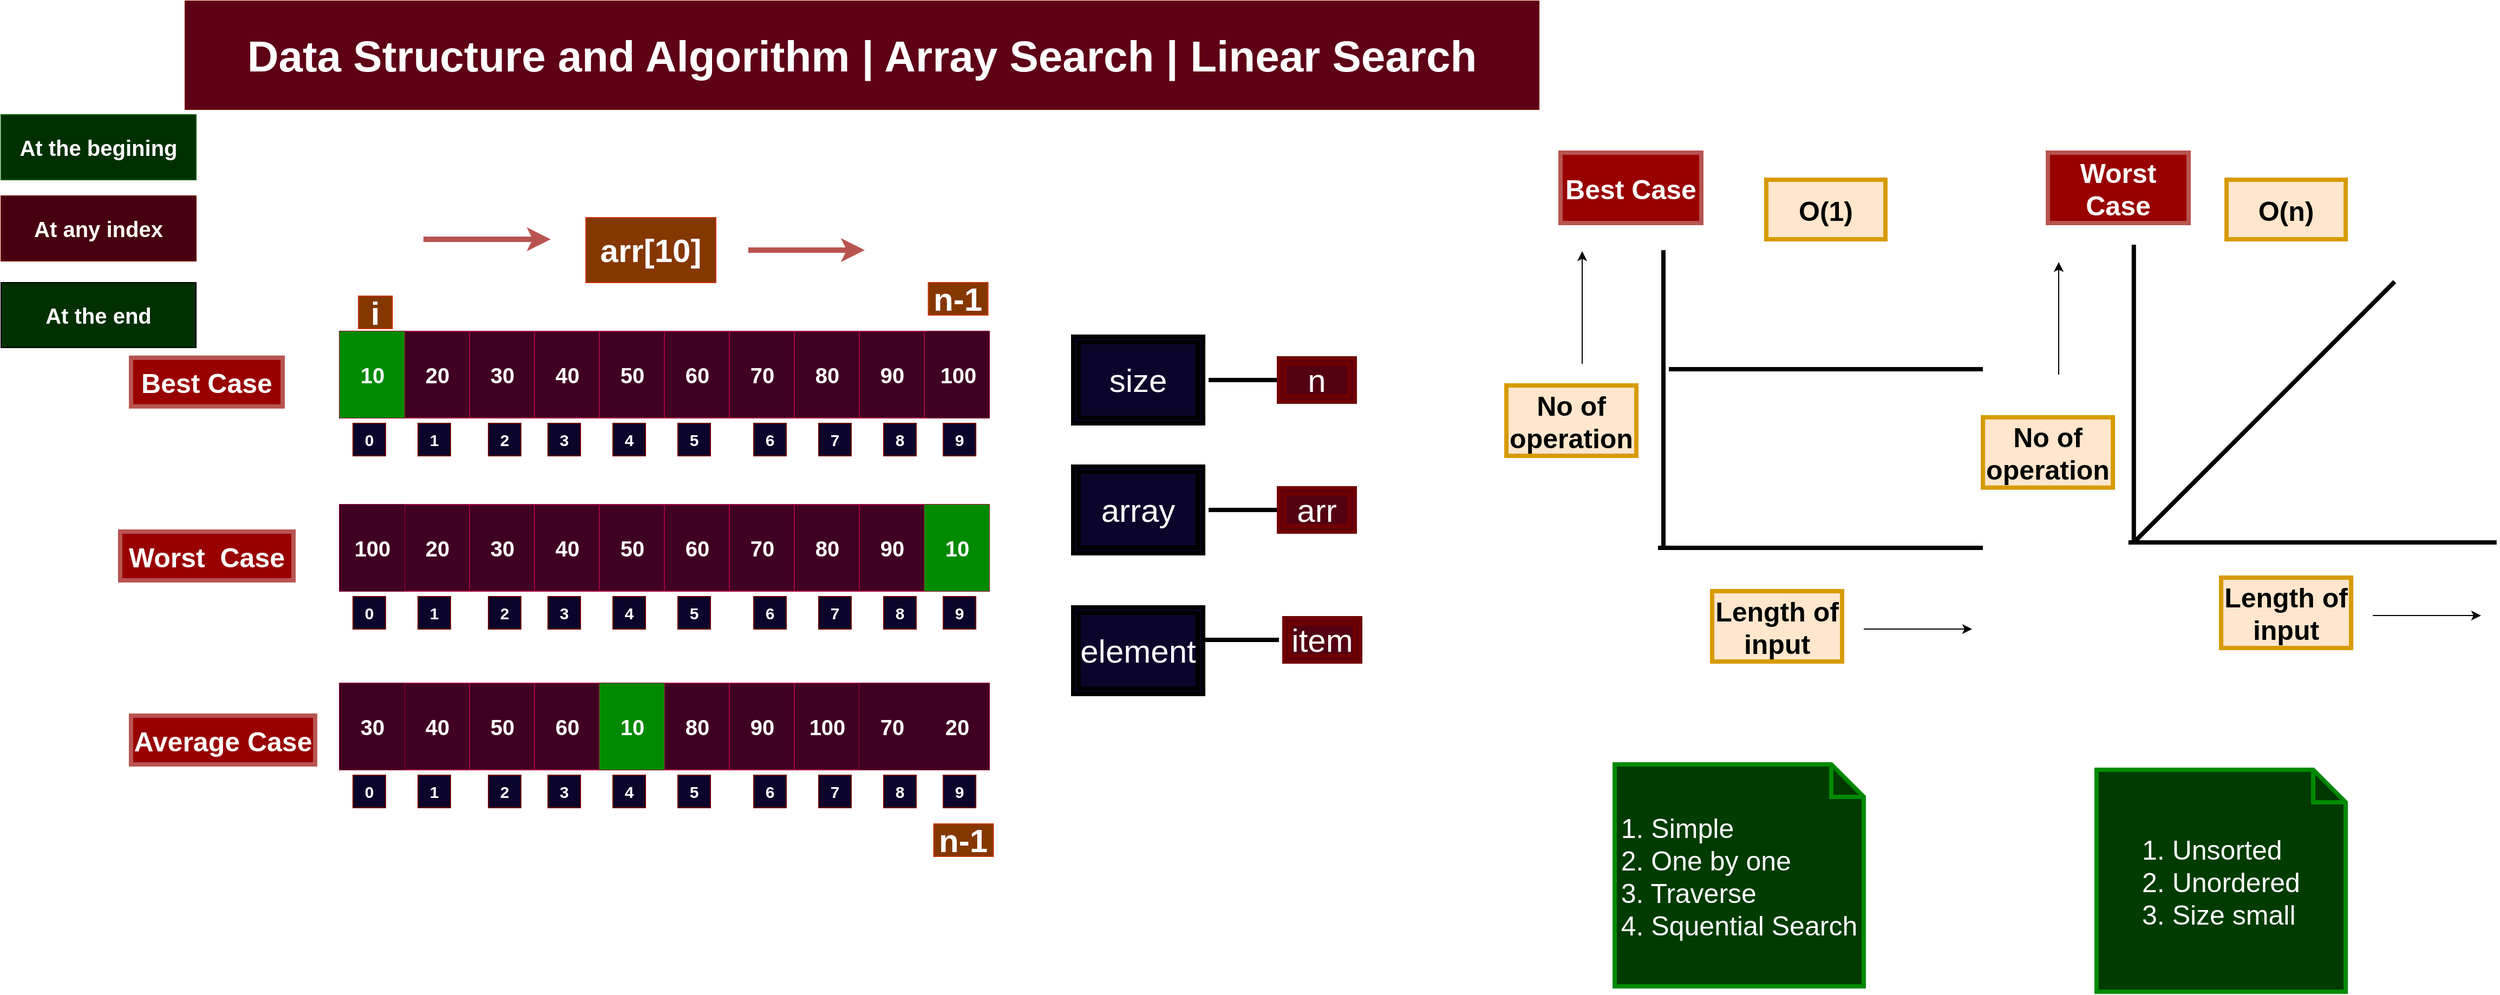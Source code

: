 <mxfile version="15.4.0" type="device"><diagram id="fEW0aYaoogDA2P5EWgq8" name="Page-1"><mxGraphModel dx="1476" dy="1727" grid="1" gridSize="10" guides="1" tooltips="1" connect="1" arrows="1" fold="1" page="1" pageScale="1" pageWidth="850" pageHeight="1100" math="0" shadow="0"><root><mxCell id="0"/><mxCell id="1" parent="0"/><mxCell id="r_oZzRikkNeSPSxR0DLN-1" value="&lt;font style=&quot;font-size: 40px&quot;&gt;Data Structure and Algorithm | Array Search | Linear Search&lt;/font&gt;" style="rounded=0;whiteSpace=wrap;html=1;fillColor=#5E0016;strokeColor=#6F0000;fontColor=#ffffff;fontSize=30;fontStyle=1" parent="1" vertex="1"><mxGeometry x="240" y="-190" width="1250" height="100" as="geometry"/></mxCell><mxCell id="r_oZzRikkNeSPSxR0DLN-3" value="At the begining" style="rounded=0;whiteSpace=wrap;html=1;fontSize=20;fillColor=#003000;fontColor=#ffffff;fontStyle=1;strokeColor=#005700;" parent="1" vertex="1"><mxGeometry x="70" y="-85" width="180" height="60" as="geometry"/></mxCell><mxCell id="r_oZzRikkNeSPSxR0DLN-5" value="At any index" style="rounded=0;whiteSpace=wrap;html=1;fontSize=20;fillColor=#470010;fontColor=#ffffff;fontStyle=1;strokeColor=#6F0000;" parent="1" vertex="1"><mxGeometry x="70" y="-10" width="180" height="60" as="geometry"/></mxCell><mxCell id="r_oZzRikkNeSPSxR0DLN-72" value="&lt;span style=&quot;font-size: 30px&quot;&gt;size&lt;/span&gt;" style="shape=ext;double=1;rounded=0;whiteSpace=wrap;html=1;fontSize=15;fontColor=#FFFFFF;strokeWidth=4;fillColor=#0B052B;" parent="1" vertex="1"><mxGeometry x="1060" y="120" width="120" height="80" as="geometry"/></mxCell><mxCell id="r_oZzRikkNeSPSxR0DLN-73" value="" style="line;strokeWidth=4;html=1;perimeter=backbonePerimeter;points=[];outlineConnect=0;fontSize=15;fontColor=#FFFFFF;fillColor=#0B052B;" parent="1" vertex="1"><mxGeometry x="1185" y="155" width="70" height="10" as="geometry"/></mxCell><mxCell id="r_oZzRikkNeSPSxR0DLN-74" value="&lt;span style=&quot;font-size: 30px&quot;&gt;n&lt;/span&gt;" style="shape=ext;double=1;rounded=0;whiteSpace=wrap;html=1;fontSize=15;fontColor=#ffffff;strokeWidth=4;fillColor=#540013;strokeColor=#6F0000;" parent="1" vertex="1"><mxGeometry x="1250" y="140" width="70" height="40" as="geometry"/></mxCell><mxCell id="r_oZzRikkNeSPSxR0DLN-84" value="&lt;span style=&quot;font-size: 30px&quot;&gt;element&lt;/span&gt;" style="shape=ext;double=1;rounded=0;whiteSpace=wrap;html=1;fontSize=15;fontColor=#FFFFFF;strokeWidth=4;fillColor=#0B052B;" parent="1" vertex="1"><mxGeometry x="1060" y="370" width="120" height="80" as="geometry"/></mxCell><mxCell id="r_oZzRikkNeSPSxR0DLN-85" value="" style="line;strokeWidth=4;html=1;perimeter=backbonePerimeter;points=[];outlineConnect=0;fontSize=15;fontColor=#FFFFFF;fillColor=#0B052B;" parent="1" vertex="1"><mxGeometry x="1180" y="395" width="70" height="10" as="geometry"/></mxCell><mxCell id="r_oZzRikkNeSPSxR0DLN-86" value="&lt;span style=&quot;font-size: 30px&quot;&gt;item&lt;/span&gt;" style="shape=ext;double=1;rounded=0;whiteSpace=wrap;html=1;fontSize=15;fontColor=#ffffff;strokeWidth=4;fillColor=#540013;strokeColor=#6F0000;" parent="1" vertex="1"><mxGeometry x="1255" y="380" width="70" height="40" as="geometry"/></mxCell><mxCell id="cpJzgQ7UA6_Exln5xM9Y-1" value="" style="shape=table;startSize=0;container=1;collapsible=0;childLayout=tableLayout;fontSize=20;fontColor=#ffffff;fillColor=#400022;strokeColor=#A50040;" parent="1" vertex="1"><mxGeometry x="382.5" y="115" width="600" height="80" as="geometry"/></mxCell><mxCell id="cpJzgQ7UA6_Exln5xM9Y-2" value="" style="shape=partialRectangle;collapsible=0;dropTarget=0;pointerEvents=0;fillColor=none;top=0;left=0;bottom=0;right=0;points=[[0,0.5],[1,0.5]];portConstraint=eastwest;fontSize=20;fontColor=#FFFFFF;" parent="cpJzgQ7UA6_Exln5xM9Y-1" vertex="1"><mxGeometry width="600" height="80" as="geometry"/></mxCell><mxCell id="cpJzgQ7UA6_Exln5xM9Y-3" value="10" style="shape=partialRectangle;html=1;whiteSpace=wrap;connectable=0;overflow=hidden;fillColor=#008a00;top=0;left=0;bottom=0;right=0;pointerEvents=1;fontSize=20;fontColor=#ffffff;fontStyle=1;strokeColor=#005700;" parent="cpJzgQ7UA6_Exln5xM9Y-2" vertex="1"><mxGeometry width="60" height="80" as="geometry"><mxRectangle width="60" height="80" as="alternateBounds"/></mxGeometry></mxCell><mxCell id="cpJzgQ7UA6_Exln5xM9Y-4" value="20" style="shape=partialRectangle;html=1;whiteSpace=wrap;connectable=0;overflow=hidden;fillColor=none;top=0;left=0;bottom=0;right=0;pointerEvents=1;fontSize=20;fontColor=#FFFFFF;fontStyle=1" parent="cpJzgQ7UA6_Exln5xM9Y-2" vertex="1"><mxGeometry x="60" width="60" height="80" as="geometry"><mxRectangle width="60" height="80" as="alternateBounds"/></mxGeometry></mxCell><mxCell id="cpJzgQ7UA6_Exln5xM9Y-5" value="30" style="shape=partialRectangle;html=1;whiteSpace=wrap;connectable=0;overflow=hidden;fillColor=none;top=0;left=0;bottom=0;right=0;pointerEvents=1;fontSize=20;fontColor=#FFFFFF;fontStyle=1" parent="cpJzgQ7UA6_Exln5xM9Y-2" vertex="1"><mxGeometry x="120" width="60" height="80" as="geometry"><mxRectangle width="60" height="80" as="alternateBounds"/></mxGeometry></mxCell><mxCell id="cpJzgQ7UA6_Exln5xM9Y-6" value="40" style="shape=partialRectangle;html=1;whiteSpace=wrap;connectable=0;overflow=hidden;fillColor=none;top=0;left=0;bottom=0;right=0;pointerEvents=1;fontSize=20;fontColor=#FFFFFF;fontStyle=1" parent="cpJzgQ7UA6_Exln5xM9Y-2" vertex="1"><mxGeometry x="180" width="60" height="80" as="geometry"><mxRectangle width="60" height="80" as="alternateBounds"/></mxGeometry></mxCell><mxCell id="cpJzgQ7UA6_Exln5xM9Y-7" value="50" style="shape=partialRectangle;html=1;whiteSpace=wrap;connectable=0;overflow=hidden;fillColor=none;top=0;left=0;bottom=0;right=0;pointerEvents=1;fontSize=20;fontColor=#FFFFFF;fontStyle=1" parent="cpJzgQ7UA6_Exln5xM9Y-2" vertex="1"><mxGeometry x="240" width="60" height="80" as="geometry"><mxRectangle width="60" height="80" as="alternateBounds"/></mxGeometry></mxCell><mxCell id="cpJzgQ7UA6_Exln5xM9Y-8" value="60" style="shape=partialRectangle;html=1;whiteSpace=wrap;connectable=0;overflow=hidden;fillColor=none;top=0;left=0;bottom=0;right=0;pointerEvents=1;fontSize=20;fontColor=#FFFFFF;fontStyle=1" parent="cpJzgQ7UA6_Exln5xM9Y-2" vertex="1"><mxGeometry x="300" width="60" height="80" as="geometry"><mxRectangle width="60" height="80" as="alternateBounds"/></mxGeometry></mxCell><mxCell id="cpJzgQ7UA6_Exln5xM9Y-9" value="70" style="shape=partialRectangle;html=1;whiteSpace=wrap;connectable=0;overflow=hidden;fillColor=none;top=0;left=0;bottom=0;right=0;pointerEvents=1;fontSize=20;fontColor=#FFFFFF;fontStyle=1" parent="cpJzgQ7UA6_Exln5xM9Y-2" vertex="1"><mxGeometry x="360" width="60" height="80" as="geometry"><mxRectangle width="60" height="80" as="alternateBounds"/></mxGeometry></mxCell><mxCell id="cpJzgQ7UA6_Exln5xM9Y-10" value="80" style="shape=partialRectangle;html=1;whiteSpace=wrap;connectable=0;overflow=hidden;fillColor=none;top=0;left=0;bottom=0;right=0;pointerEvents=1;fontSize=20;fontColor=#FFFFFF;fontStyle=1" parent="cpJzgQ7UA6_Exln5xM9Y-2" vertex="1"><mxGeometry x="420" width="60" height="80" as="geometry"><mxRectangle width="60" height="80" as="alternateBounds"/></mxGeometry></mxCell><mxCell id="cpJzgQ7UA6_Exln5xM9Y-12" value="90" style="shape=partialRectangle;html=1;whiteSpace=wrap;connectable=0;overflow=hidden;fillColor=none;top=0;left=0;bottom=0;right=0;pointerEvents=1;fontSize=20;fontColor=#FFFFFF;fontStyle=1" parent="cpJzgQ7UA6_Exln5xM9Y-2" vertex="1"><mxGeometry x="480" width="60" height="80" as="geometry"><mxRectangle width="60" height="80" as="alternateBounds"/></mxGeometry></mxCell><mxCell id="cpJzgQ7UA6_Exln5xM9Y-11" value="" style="shape=partialRectangle;html=1;whiteSpace=wrap;connectable=0;overflow=hidden;fillColor=none;top=0;left=0;bottom=0;right=0;pointerEvents=1;fontSize=20;fontColor=#FFFFFF;fontStyle=1" parent="cpJzgQ7UA6_Exln5xM9Y-2" vertex="1"><mxGeometry x="540" width="60" height="80" as="geometry"><mxRectangle width="60" height="80" as="alternateBounds"/></mxGeometry></mxCell><mxCell id="cpJzgQ7UA6_Exln5xM9Y-13" value="0" style="rounded=0;whiteSpace=wrap;html=1;fontSize=15;fontColor=#ffffff;fillColor=#0B052B;strokeColor=#6F0000;fontStyle=1" parent="1" vertex="1"><mxGeometry x="395" y="200" width="30" height="30" as="geometry"/></mxCell><mxCell id="cpJzgQ7UA6_Exln5xM9Y-14" value="1" style="rounded=0;whiteSpace=wrap;html=1;fontSize=15;fontColor=#ffffff;fillColor=#0B052B;strokeColor=#6F0000;fontStyle=1" parent="1" vertex="1"><mxGeometry x="455" y="200" width="30" height="30" as="geometry"/></mxCell><mxCell id="cpJzgQ7UA6_Exln5xM9Y-15" value="2" style="rounded=0;whiteSpace=wrap;html=1;fontSize=15;fontColor=#ffffff;fillColor=#0B052B;strokeColor=#6F0000;fontStyle=1" parent="1" vertex="1"><mxGeometry x="520" y="200" width="30" height="30" as="geometry"/></mxCell><mxCell id="cpJzgQ7UA6_Exln5xM9Y-16" value="3" style="rounded=0;whiteSpace=wrap;html=1;fontSize=15;fontColor=#ffffff;fillColor=#0B052B;strokeColor=#6F0000;fontStyle=1" parent="1" vertex="1"><mxGeometry x="575" y="200" width="30" height="30" as="geometry"/></mxCell><mxCell id="cpJzgQ7UA6_Exln5xM9Y-17" value="4" style="rounded=0;whiteSpace=wrap;html=1;fontSize=15;fontColor=#ffffff;fillColor=#0B052B;strokeColor=#6F0000;fontStyle=1" parent="1" vertex="1"><mxGeometry x="635" y="200" width="30" height="30" as="geometry"/></mxCell><mxCell id="cpJzgQ7UA6_Exln5xM9Y-18" value="5" style="rounded=0;whiteSpace=wrap;html=1;fontSize=15;fontColor=#ffffff;fillColor=#0B052B;strokeColor=#6F0000;fontStyle=1" parent="1" vertex="1"><mxGeometry x="695" y="200" width="30" height="30" as="geometry"/></mxCell><mxCell id="cpJzgQ7UA6_Exln5xM9Y-19" value="6" style="rounded=0;whiteSpace=wrap;html=1;fontSize=15;fontColor=#ffffff;fillColor=#0B052B;strokeColor=#6F0000;fontStyle=1" parent="1" vertex="1"><mxGeometry x="765" y="200" width="30" height="30" as="geometry"/></mxCell><mxCell id="cpJzgQ7UA6_Exln5xM9Y-20" value="7" style="rounded=0;whiteSpace=wrap;html=1;fontSize=15;fontColor=#ffffff;fillColor=#0B052B;strokeColor=#6F0000;fontStyle=1" parent="1" vertex="1"><mxGeometry x="825" y="200" width="30" height="30" as="geometry"/></mxCell><mxCell id="cpJzgQ7UA6_Exln5xM9Y-21" value="8" style="rounded=0;whiteSpace=wrap;html=1;fontSize=15;fontColor=#ffffff;fillColor=#0B052B;strokeColor=#6F0000;fontStyle=1" parent="1" vertex="1"><mxGeometry x="885" y="200" width="30" height="30" as="geometry"/></mxCell><mxCell id="cpJzgQ7UA6_Exln5xM9Y-22" value="9" style="rounded=0;whiteSpace=wrap;html=1;fontSize=15;fontColor=#ffffff;fillColor=#0B052B;strokeColor=#6F0000;fontStyle=1" parent="1" vertex="1"><mxGeometry x="940" y="200" width="30" height="30" as="geometry"/></mxCell><mxCell id="cpJzgQ7UA6_Exln5xM9Y-23" value="arr[10]" style="rounded=0;whiteSpace=wrap;html=1;fontSize=30;fillColor=#853700;fontColor=#FFFFFF;fontStyle=1;strokeColor=#C73500;" parent="1" vertex="1"><mxGeometry x="610" y="10" width="120" height="60" as="geometry"/></mxCell><mxCell id="cpJzgQ7UA6_Exln5xM9Y-24" value="At the end" style="rounded=0;whiteSpace=wrap;html=1;fontSize=20;fillColor=#003000;fontColor=#FFFFFF;fontStyle=1" parent="1" vertex="1"><mxGeometry x="70" y="70" width="180" height="60" as="geometry"/></mxCell><mxCell id="cgmfOOE50MOd8GYZi3If-3" value="100" style="shape=partialRectangle;html=1;whiteSpace=wrap;connectable=0;overflow=hidden;fillColor=#400022;top=0;left=0;bottom=0;right=0;pointerEvents=1;fontSize=20;fontColor=#ffffff;fontStyle=1;strokeColor=#005700;" parent="1" vertex="1"><mxGeometry x="925" y="115" width="57.5" height="80" as="geometry"><mxRectangle width="60" height="80" as="alternateBounds"/></mxGeometry></mxCell><mxCell id="cgmfOOE50MOd8GYZi3If-4" value="" style="shape=table;startSize=0;container=1;collapsible=0;childLayout=tableLayout;fontSize=20;fontColor=#ffffff;fillColor=#400022;strokeColor=#A50040;" parent="1" vertex="1"><mxGeometry x="382.5" y="440" width="600" height="80" as="geometry"/></mxCell><mxCell id="cgmfOOE50MOd8GYZi3If-5" value="" style="shape=partialRectangle;collapsible=0;dropTarget=0;pointerEvents=0;fillColor=none;top=0;left=0;bottom=0;right=0;points=[[0,0.5],[1,0.5]];portConstraint=eastwest;fontSize=20;fontColor=#FFFFFF;" parent="cgmfOOE50MOd8GYZi3If-4" vertex="1"><mxGeometry width="600" height="80" as="geometry"/></mxCell><mxCell id="cgmfOOE50MOd8GYZi3If-6" value="30" style="shape=partialRectangle;html=1;whiteSpace=wrap;connectable=0;overflow=hidden;fillColor=#400022;top=0;left=0;bottom=0;right=0;pointerEvents=1;fontSize=20;fontStyle=1;strokeColor=#005700;fontColor=#ffffff;" parent="cgmfOOE50MOd8GYZi3If-5" vertex="1"><mxGeometry width="60" height="80" as="geometry"><mxRectangle width="60" height="80" as="alternateBounds"/></mxGeometry></mxCell><mxCell id="cgmfOOE50MOd8GYZi3If-7" value="40" style="shape=partialRectangle;html=1;whiteSpace=wrap;connectable=0;overflow=hidden;fillColor=none;top=0;left=0;bottom=0;right=0;pointerEvents=1;fontSize=20;fontColor=#FFFFFF;fontStyle=1" parent="cgmfOOE50MOd8GYZi3If-5" vertex="1"><mxGeometry x="60" width="60" height="80" as="geometry"><mxRectangle width="60" height="80" as="alternateBounds"/></mxGeometry></mxCell><mxCell id="cgmfOOE50MOd8GYZi3If-8" value="50" style="shape=partialRectangle;html=1;whiteSpace=wrap;connectable=0;overflow=hidden;fillColor=none;top=0;left=0;bottom=0;right=0;pointerEvents=1;fontSize=20;fontColor=#FFFFFF;fontStyle=1" parent="cgmfOOE50MOd8GYZi3If-5" vertex="1"><mxGeometry x="120" width="60" height="80" as="geometry"><mxRectangle width="60" height="80" as="alternateBounds"/></mxGeometry></mxCell><mxCell id="cgmfOOE50MOd8GYZi3If-9" value="60" style="shape=partialRectangle;html=1;whiteSpace=wrap;connectable=0;overflow=hidden;fillColor=none;top=0;left=0;bottom=0;right=0;pointerEvents=1;fontSize=20;fontColor=#FFFFFF;fontStyle=1" parent="cgmfOOE50MOd8GYZi3If-5" vertex="1"><mxGeometry x="180" width="60" height="80" as="geometry"><mxRectangle width="60" height="80" as="alternateBounds"/></mxGeometry></mxCell><mxCell id="cgmfOOE50MOd8GYZi3If-10" value="10" style="shape=partialRectangle;html=1;whiteSpace=wrap;connectable=0;overflow=hidden;fillColor=#008A00;top=0;left=0;bottom=0;right=0;pointerEvents=1;fontSize=20;fontColor=#FFFFFF;fontStyle=1;strokeColor=#008A00;" parent="cgmfOOE50MOd8GYZi3If-5" vertex="1"><mxGeometry x="240" width="60" height="80" as="geometry"><mxRectangle width="60" height="80" as="alternateBounds"/></mxGeometry></mxCell><mxCell id="cgmfOOE50MOd8GYZi3If-11" value="80" style="shape=partialRectangle;html=1;whiteSpace=wrap;connectable=0;overflow=hidden;fillColor=none;top=0;left=0;bottom=0;right=0;pointerEvents=1;fontSize=20;fontColor=#FFFFFF;fontStyle=1" parent="cgmfOOE50MOd8GYZi3If-5" vertex="1"><mxGeometry x="300" width="60" height="80" as="geometry"><mxRectangle width="60" height="80" as="alternateBounds"/></mxGeometry></mxCell><mxCell id="cgmfOOE50MOd8GYZi3If-12" value="90" style="shape=partialRectangle;html=1;whiteSpace=wrap;connectable=0;overflow=hidden;fillColor=none;top=0;left=0;bottom=0;right=0;pointerEvents=1;fontSize=20;fontColor=#FFFFFF;fontStyle=1" parent="cgmfOOE50MOd8GYZi3If-5" vertex="1"><mxGeometry x="360" width="60" height="80" as="geometry"><mxRectangle width="60" height="80" as="alternateBounds"/></mxGeometry></mxCell><mxCell id="cgmfOOE50MOd8GYZi3If-13" value="100" style="shape=partialRectangle;html=1;whiteSpace=wrap;connectable=0;overflow=hidden;fillColor=none;top=0;left=0;bottom=0;right=0;pointerEvents=1;fontSize=20;fontColor=#FFFFFF;fontStyle=1" parent="cgmfOOE50MOd8GYZi3If-5" vertex="1"><mxGeometry x="420" width="60" height="80" as="geometry"><mxRectangle width="60" height="80" as="alternateBounds"/></mxGeometry></mxCell><mxCell id="cgmfOOE50MOd8GYZi3If-14" value="70" style="shape=partialRectangle;html=1;whiteSpace=wrap;connectable=0;overflow=hidden;fillColor=#400022;top=0;left=0;bottom=0;right=0;pointerEvents=1;fontSize=20;fontColor=#ffffff;fontStyle=1;strokeColor=#005700;" parent="cgmfOOE50MOd8GYZi3If-5" vertex="1"><mxGeometry x="480" width="60" height="80" as="geometry"><mxRectangle width="60" height="80" as="alternateBounds"/></mxGeometry></mxCell><mxCell id="cgmfOOE50MOd8GYZi3If-15" value="20" style="shape=partialRectangle;html=1;whiteSpace=wrap;connectable=0;overflow=hidden;fillColor=#400022;top=0;left=0;bottom=0;right=0;pointerEvents=1;fontSize=20;fontStyle=1;strokeColor=#005700;fontColor=#ffffff;" parent="cgmfOOE50MOd8GYZi3If-5" vertex="1"><mxGeometry x="540" width="60" height="80" as="geometry"><mxRectangle width="60" height="80" as="alternateBounds"/></mxGeometry></mxCell><mxCell id="cgmfOOE50MOd8GYZi3If-16" value="0" style="rounded=0;whiteSpace=wrap;html=1;fontSize=15;fontColor=#ffffff;fillColor=#0B052B;strokeColor=#6F0000;fontStyle=1" parent="1" vertex="1"><mxGeometry x="395" y="525" width="30" height="30" as="geometry"/></mxCell><mxCell id="cgmfOOE50MOd8GYZi3If-17" value="1" style="rounded=0;whiteSpace=wrap;html=1;fontSize=15;fontColor=#ffffff;fillColor=#0B052B;strokeColor=#6F0000;fontStyle=1" parent="1" vertex="1"><mxGeometry x="455" y="525" width="30" height="30" as="geometry"/></mxCell><mxCell id="cgmfOOE50MOd8GYZi3If-18" value="2" style="rounded=0;whiteSpace=wrap;html=1;fontSize=15;fontColor=#ffffff;fillColor=#0B052B;strokeColor=#6F0000;fontStyle=1" parent="1" vertex="1"><mxGeometry x="520" y="525" width="30" height="30" as="geometry"/></mxCell><mxCell id="cgmfOOE50MOd8GYZi3If-19" value="3" style="rounded=0;whiteSpace=wrap;html=1;fontSize=15;fontColor=#ffffff;fillColor=#0B052B;strokeColor=#6F0000;fontStyle=1" parent="1" vertex="1"><mxGeometry x="575" y="525" width="30" height="30" as="geometry"/></mxCell><mxCell id="cgmfOOE50MOd8GYZi3If-20" value="4" style="rounded=0;whiteSpace=wrap;html=1;fontSize=15;fontColor=#ffffff;fillColor=#0B052B;strokeColor=#6F0000;fontStyle=1" parent="1" vertex="1"><mxGeometry x="635" y="525" width="30" height="30" as="geometry"/></mxCell><mxCell id="cgmfOOE50MOd8GYZi3If-21" value="5" style="rounded=0;whiteSpace=wrap;html=1;fontSize=15;fontColor=#ffffff;fillColor=#0B052B;strokeColor=#6F0000;fontStyle=1" parent="1" vertex="1"><mxGeometry x="695" y="525" width="30" height="30" as="geometry"/></mxCell><mxCell id="cgmfOOE50MOd8GYZi3If-22" value="6" style="rounded=0;whiteSpace=wrap;html=1;fontSize=15;fontColor=#ffffff;fillColor=#0B052B;strokeColor=#6F0000;fontStyle=1" parent="1" vertex="1"><mxGeometry x="765" y="525" width="30" height="30" as="geometry"/></mxCell><mxCell id="cgmfOOE50MOd8GYZi3If-23" value="7" style="rounded=0;whiteSpace=wrap;html=1;fontSize=15;fontColor=#ffffff;fillColor=#0B052B;strokeColor=#6F0000;fontStyle=1" parent="1" vertex="1"><mxGeometry x="825" y="525" width="30" height="30" as="geometry"/></mxCell><mxCell id="cgmfOOE50MOd8GYZi3If-24" value="8" style="rounded=0;whiteSpace=wrap;html=1;fontSize=15;fontColor=#ffffff;fillColor=#0B052B;strokeColor=#6F0000;fontStyle=1" parent="1" vertex="1"><mxGeometry x="885" y="525" width="30" height="30" as="geometry"/></mxCell><mxCell id="cgmfOOE50MOd8GYZi3If-25" value="9" style="rounded=0;whiteSpace=wrap;html=1;fontSize=15;fontColor=#ffffff;fillColor=#0B052B;strokeColor=#6F0000;fontStyle=1" parent="1" vertex="1"><mxGeometry x="940" y="525" width="30" height="30" as="geometry"/></mxCell><mxCell id="cgmfOOE50MOd8GYZi3If-26" value="" style="shape=table;startSize=0;container=1;collapsible=0;childLayout=tableLayout;fontSize=20;fontColor=#ffffff;fillColor=#400022;strokeColor=#A50040;" parent="1" vertex="1"><mxGeometry x="382.5" y="275" width="600" height="80" as="geometry"/></mxCell><mxCell id="cgmfOOE50MOd8GYZi3If-27" value="" style="shape=partialRectangle;collapsible=0;dropTarget=0;pointerEvents=0;fillColor=none;top=0;left=0;bottom=0;right=0;points=[[0,0.5],[1,0.5]];portConstraint=eastwest;fontSize=20;fontColor=#FFFFFF;" parent="cgmfOOE50MOd8GYZi3If-26" vertex="1"><mxGeometry width="600" height="80" as="geometry"/></mxCell><mxCell id="cgmfOOE50MOd8GYZi3If-28" value="100" style="shape=partialRectangle;html=1;whiteSpace=wrap;connectable=0;overflow=hidden;top=0;left=0;bottom=0;right=0;pointerEvents=1;fontSize=20;fontStyle=1;fillColor=#400022;strokeColor=#005700;fontColor=#ffffff;" parent="cgmfOOE50MOd8GYZi3If-27" vertex="1"><mxGeometry width="60" height="80" as="geometry"><mxRectangle width="60" height="80" as="alternateBounds"/></mxGeometry></mxCell><mxCell id="cgmfOOE50MOd8GYZi3If-29" value="20" style="shape=partialRectangle;html=1;whiteSpace=wrap;connectable=0;overflow=hidden;fillColor=none;top=0;left=0;bottom=0;right=0;pointerEvents=1;fontSize=20;fontColor=#FFFFFF;fontStyle=1" parent="cgmfOOE50MOd8GYZi3If-27" vertex="1"><mxGeometry x="60" width="60" height="80" as="geometry"><mxRectangle width="60" height="80" as="alternateBounds"/></mxGeometry></mxCell><mxCell id="cgmfOOE50MOd8GYZi3If-30" value="30" style="shape=partialRectangle;html=1;whiteSpace=wrap;connectable=0;overflow=hidden;fillColor=none;top=0;left=0;bottom=0;right=0;pointerEvents=1;fontSize=20;fontColor=#FFFFFF;fontStyle=1" parent="cgmfOOE50MOd8GYZi3If-27" vertex="1"><mxGeometry x="120" width="60" height="80" as="geometry"><mxRectangle width="60" height="80" as="alternateBounds"/></mxGeometry></mxCell><mxCell id="cgmfOOE50MOd8GYZi3If-31" value="40" style="shape=partialRectangle;html=1;whiteSpace=wrap;connectable=0;overflow=hidden;fillColor=none;top=0;left=0;bottom=0;right=0;pointerEvents=1;fontSize=20;fontColor=#FFFFFF;fontStyle=1" parent="cgmfOOE50MOd8GYZi3If-27" vertex="1"><mxGeometry x="180" width="60" height="80" as="geometry"><mxRectangle width="60" height="80" as="alternateBounds"/></mxGeometry></mxCell><mxCell id="cgmfOOE50MOd8GYZi3If-32" value="50" style="shape=partialRectangle;html=1;whiteSpace=wrap;connectable=0;overflow=hidden;fillColor=none;top=0;left=0;bottom=0;right=0;pointerEvents=1;fontSize=20;fontColor=#FFFFFF;fontStyle=1" parent="cgmfOOE50MOd8GYZi3If-27" vertex="1"><mxGeometry x="240" width="60" height="80" as="geometry"><mxRectangle width="60" height="80" as="alternateBounds"/></mxGeometry></mxCell><mxCell id="cgmfOOE50MOd8GYZi3If-33" value="60" style="shape=partialRectangle;html=1;whiteSpace=wrap;connectable=0;overflow=hidden;fillColor=none;top=0;left=0;bottom=0;right=0;pointerEvents=1;fontSize=20;fontColor=#FFFFFF;fontStyle=1" parent="cgmfOOE50MOd8GYZi3If-27" vertex="1"><mxGeometry x="300" width="60" height="80" as="geometry"><mxRectangle width="60" height="80" as="alternateBounds"/></mxGeometry></mxCell><mxCell id="cgmfOOE50MOd8GYZi3If-34" value="70" style="shape=partialRectangle;html=1;whiteSpace=wrap;connectable=0;overflow=hidden;fillColor=none;top=0;left=0;bottom=0;right=0;pointerEvents=1;fontSize=20;fontColor=#FFFFFF;fontStyle=1" parent="cgmfOOE50MOd8GYZi3If-27" vertex="1"><mxGeometry x="360" width="60" height="80" as="geometry"><mxRectangle width="60" height="80" as="alternateBounds"/></mxGeometry></mxCell><mxCell id="cgmfOOE50MOd8GYZi3If-35" value="80" style="shape=partialRectangle;html=1;whiteSpace=wrap;connectable=0;overflow=hidden;fillColor=none;top=0;left=0;bottom=0;right=0;pointerEvents=1;fontSize=20;fontColor=#FFFFFF;fontStyle=1" parent="cgmfOOE50MOd8GYZi3If-27" vertex="1"><mxGeometry x="420" width="60" height="80" as="geometry"><mxRectangle width="60" height="80" as="alternateBounds"/></mxGeometry></mxCell><mxCell id="cgmfOOE50MOd8GYZi3If-36" value="90" style="shape=partialRectangle;html=1;whiteSpace=wrap;connectable=0;overflow=hidden;fillColor=none;top=0;left=0;bottom=0;right=0;pointerEvents=1;fontSize=20;fontColor=#FFFFFF;fontStyle=1" parent="cgmfOOE50MOd8GYZi3If-27" vertex="1"><mxGeometry x="480" width="60" height="80" as="geometry"><mxRectangle width="60" height="80" as="alternateBounds"/></mxGeometry></mxCell><mxCell id="cgmfOOE50MOd8GYZi3If-37" value="10" style="shape=partialRectangle;html=1;whiteSpace=wrap;connectable=0;overflow=hidden;fillColor=#008a00;top=0;left=0;bottom=0;right=0;pointerEvents=1;fontSize=20;fontColor=#ffffff;fontStyle=1;strokeColor=#005700;" parent="cgmfOOE50MOd8GYZi3If-27" vertex="1"><mxGeometry x="540" width="60" height="80" as="geometry"><mxRectangle width="60" height="80" as="alternateBounds"/></mxGeometry></mxCell><mxCell id="cgmfOOE50MOd8GYZi3If-38" value="0" style="rounded=0;whiteSpace=wrap;html=1;fontSize=15;fontColor=#ffffff;fillColor=#0B052B;strokeColor=#6F0000;fontStyle=1" parent="1" vertex="1"><mxGeometry x="395" y="360" width="30" height="30" as="geometry"/></mxCell><mxCell id="cgmfOOE50MOd8GYZi3If-39" value="1" style="rounded=0;whiteSpace=wrap;html=1;fontSize=15;fontColor=#ffffff;fillColor=#0B052B;strokeColor=#6F0000;fontStyle=1" parent="1" vertex="1"><mxGeometry x="455" y="360" width="30" height="30" as="geometry"/></mxCell><mxCell id="cgmfOOE50MOd8GYZi3If-40" value="2" style="rounded=0;whiteSpace=wrap;html=1;fontSize=15;fontColor=#ffffff;fillColor=#0B052B;strokeColor=#6F0000;fontStyle=1" parent="1" vertex="1"><mxGeometry x="520" y="360" width="30" height="30" as="geometry"/></mxCell><mxCell id="cgmfOOE50MOd8GYZi3If-41" value="3" style="rounded=0;whiteSpace=wrap;html=1;fontSize=15;fontColor=#ffffff;fillColor=#0B052B;strokeColor=#6F0000;fontStyle=1" parent="1" vertex="1"><mxGeometry x="575" y="360" width="30" height="30" as="geometry"/></mxCell><mxCell id="cgmfOOE50MOd8GYZi3If-42" value="4" style="rounded=0;whiteSpace=wrap;html=1;fontSize=15;fontColor=#ffffff;fillColor=#0B052B;strokeColor=#6F0000;fontStyle=1" parent="1" vertex="1"><mxGeometry x="635" y="360" width="30" height="30" as="geometry"/></mxCell><mxCell id="cgmfOOE50MOd8GYZi3If-43" value="5" style="rounded=0;whiteSpace=wrap;html=1;fontSize=15;fontColor=#ffffff;fillColor=#0B052B;strokeColor=#6F0000;fontStyle=1" parent="1" vertex="1"><mxGeometry x="695" y="360" width="30" height="30" as="geometry"/></mxCell><mxCell id="cgmfOOE50MOd8GYZi3If-44" value="6" style="rounded=0;whiteSpace=wrap;html=1;fontSize=15;fontColor=#ffffff;fillColor=#0B052B;strokeColor=#6F0000;fontStyle=1" parent="1" vertex="1"><mxGeometry x="765" y="360" width="30" height="30" as="geometry"/></mxCell><mxCell id="cgmfOOE50MOd8GYZi3If-45" value="7" style="rounded=0;whiteSpace=wrap;html=1;fontSize=15;fontColor=#ffffff;fillColor=#0B052B;strokeColor=#6F0000;fontStyle=1" parent="1" vertex="1"><mxGeometry x="825" y="360" width="30" height="30" as="geometry"/></mxCell><mxCell id="cgmfOOE50MOd8GYZi3If-46" value="8" style="rounded=0;whiteSpace=wrap;html=1;fontSize=15;fontColor=#ffffff;fillColor=#0B052B;strokeColor=#6F0000;fontStyle=1" parent="1" vertex="1"><mxGeometry x="885" y="360" width="30" height="30" as="geometry"/></mxCell><mxCell id="cgmfOOE50MOd8GYZi3If-47" value="9" style="rounded=0;whiteSpace=wrap;html=1;fontSize=15;fontColor=#ffffff;fillColor=#0B052B;strokeColor=#6F0000;fontStyle=1" parent="1" vertex="1"><mxGeometry x="940" y="360" width="30" height="30" as="geometry"/></mxCell><mxCell id="cgmfOOE50MOd8GYZi3If-64" value="" style="endArrow=classic;html=1;rounded=0;edgeStyle=orthogonalEdgeStyle;fillColor=#f8cecc;strokeColor=#b85450;strokeWidth=5;" parent="1" edge="1"><mxGeometry width="50" height="50" relative="1" as="geometry"><mxPoint x="760" y="40" as="sourcePoint"/><mxPoint x="867.5" y="40" as="targetPoint"/></mxGeometry></mxCell><mxCell id="cgmfOOE50MOd8GYZi3If-65" value="" style="endArrow=classic;html=1;rounded=0;edgeStyle=orthogonalEdgeStyle;fillColor=#f8cecc;strokeColor=#b85450;strokeWidth=5;" parent="1" edge="1"><mxGeometry width="50" height="50" relative="1" as="geometry"><mxPoint x="460" y="30" as="sourcePoint"/><mxPoint x="577.5" y="30" as="targetPoint"/></mxGeometry></mxCell><mxCell id="cgmfOOE50MOd8GYZi3If-66" value="0" style="rounded=0;whiteSpace=wrap;html=1;fontSize=15;fontColor=#ffffff;fillColor=#0B052B;strokeColor=#6F0000;fontStyle=1" parent="1" vertex="1"><mxGeometry x="395" y="525" width="30" height="30" as="geometry"/></mxCell><mxCell id="cgmfOOE50MOd8GYZi3If-87" value="&lt;span style=&quot;font-size: 30px&quot;&gt;array&lt;/span&gt;" style="shape=ext;double=1;rounded=0;whiteSpace=wrap;html=1;fontSize=15;fontColor=#FFFFFF;strokeWidth=4;fillColor=#0B052B;" parent="1" vertex="1"><mxGeometry x="1060" y="240" width="120" height="80" as="geometry"/></mxCell><mxCell id="cgmfOOE50MOd8GYZi3If-88" value="" style="line;strokeWidth=4;html=1;perimeter=backbonePerimeter;points=[];outlineConnect=0;fontSize=15;fontColor=#FFFFFF;fillColor=#0B052B;" parent="1" vertex="1"><mxGeometry x="1185" y="275" width="70" height="10" as="geometry"/></mxCell><mxCell id="cgmfOOE50MOd8GYZi3If-89" value="&lt;span style=&quot;font-size: 30px&quot;&gt;arr&lt;/span&gt;" style="shape=ext;double=1;rounded=0;whiteSpace=wrap;html=1;fontSize=15;fontColor=#ffffff;strokeWidth=4;fillColor=#540013;strokeColor=#6F0000;" parent="1" vertex="1"><mxGeometry x="1250" y="260" width="70" height="40" as="geometry"/></mxCell><mxCell id="cgmfOOE50MOd8GYZi3If-91" value="i" style="rounded=0;whiteSpace=wrap;html=1;fontSize=30;fillColor=#853700;fontColor=#FFFFFF;fontStyle=1;strokeColor=#C73500;" parent="1" vertex="1"><mxGeometry x="400" y="82.5" width="31.25" height="30" as="geometry"/></mxCell><mxCell id="cgmfOOE50MOd8GYZi3If-96" value="n-1" style="rounded=0;whiteSpace=wrap;html=1;fontSize=30;fillColor=#853700;fontColor=#FFFFFF;fontStyle=1;strokeColor=#C73500;" parent="1" vertex="1"><mxGeometry x="926.25" y="70" width="55" height="30" as="geometry"/></mxCell><mxCell id="cgmfOOE50MOd8GYZi3If-97" value="n-1" style="rounded=0;whiteSpace=wrap;html=1;fontSize=30;fillColor=#853700;fontColor=#FFFFFF;fontStyle=1;strokeColor=#C73500;" parent="1" vertex="1"><mxGeometry x="931.25" y="570" width="55" height="30" as="geometry"/></mxCell><mxCell id="cp-qlNfrXcqeV2x6kq-M-1" value="" style="line;strokeWidth=4;html=1;perimeter=backbonePerimeter;points=[];outlineConnect=0;fontSize=25;fillColor=#400022;" vertex="1" parent="1"><mxGeometry x="1600" y="310" width="300" height="10" as="geometry"/></mxCell><mxCell id="cp-qlNfrXcqeV2x6kq-M-2" value="" style="line;strokeWidth=4;direction=south;html=1;fontSize=25;fillColor=#400022;" vertex="1" parent="1"><mxGeometry x="1600" y="40" width="10" height="275" as="geometry"/></mxCell><mxCell id="cp-qlNfrXcqeV2x6kq-M-3" value="" style="line;strokeWidth=4;html=1;perimeter=backbonePerimeter;points=[];outlineConnect=0;fontSize=25;fillColor=#400022;rotation=0;" vertex="1" parent="1"><mxGeometry x="1610" y="145" width="290" height="10" as="geometry"/></mxCell><mxCell id="cp-qlNfrXcqeV2x6kq-M-4" value="No of operation" style="rounded=0;whiteSpace=wrap;html=1;fontSize=25;strokeWidth=4;fillColor=#ffe6cc;strokeColor=#d79b00;fontStyle=1" vertex="1" parent="1"><mxGeometry x="1460" y="165" width="120" height="65" as="geometry"/></mxCell><mxCell id="cp-qlNfrXcqeV2x6kq-M-5" value="O(1)" style="rounded=0;whiteSpace=wrap;html=1;fontSize=25;strokeWidth=4;fillColor=#ffe6cc;strokeColor=#d79b00;fontStyle=1" vertex="1" parent="1"><mxGeometry x="1700" y="-25" width="110" height="55" as="geometry"/></mxCell><mxCell id="cp-qlNfrXcqeV2x6kq-M-6" value="" style="line;strokeWidth=4;html=1;perimeter=backbonePerimeter;points=[];outlineConnect=0;fontSize=25;fillColor=#400022;" vertex="1" parent="1"><mxGeometry x="2034.39" y="305" width="340" height="10" as="geometry"/></mxCell><mxCell id="cp-qlNfrXcqeV2x6kq-M-7" value="" style="line;strokeWidth=4;direction=south;html=1;fontSize=25;fillColor=#400022;" vertex="1" parent="1"><mxGeometry x="2034.39" y="35" width="10" height="275" as="geometry"/></mxCell><mxCell id="cp-qlNfrXcqeV2x6kq-M-8" value="" style="line;strokeWidth=4;html=1;perimeter=backbonePerimeter;points=[];outlineConnect=0;fontSize=25;fillColor=#400022;rotation=-45;" vertex="1" parent="1"><mxGeometry x="1990" y="184.39" width="340" height="10" as="geometry"/></mxCell><mxCell id="cp-qlNfrXcqeV2x6kq-M-9" value="O(n)" style="rounded=0;whiteSpace=wrap;html=1;fontSize=25;strokeWidth=4;fillColor=#ffe6cc;strokeColor=#d79b00;fontStyle=1" vertex="1" parent="1"><mxGeometry x="2125" y="-25" width="110" height="55" as="geometry"/></mxCell><mxCell id="cp-qlNfrXcqeV2x6kq-M-10" value="Length of input" style="rounded=0;whiteSpace=wrap;html=1;fontSize=25;strokeWidth=4;fillColor=#ffe6cc;strokeColor=#d79b00;fontStyle=1" vertex="1" parent="1"><mxGeometry x="1650" y="355" width="120" height="65" as="geometry"/></mxCell><mxCell id="cp-qlNfrXcqeV2x6kq-M-11" value="" style="endArrow=classic;html=1;rounded=0;fontSize=25;edgeStyle=orthogonalEdgeStyle;" edge="1" parent="1"><mxGeometry width="50" height="50" relative="1" as="geometry"><mxPoint x="1790" y="390" as="sourcePoint"/><mxPoint x="1890" y="390" as="targetPoint"/></mxGeometry></mxCell><mxCell id="cp-qlNfrXcqeV2x6kq-M-12" value="Length of input" style="rounded=0;whiteSpace=wrap;html=1;fontSize=25;strokeWidth=4;fillColor=#ffe6cc;strokeColor=#d79b00;fontStyle=1" vertex="1" parent="1"><mxGeometry x="2120" y="342.5" width="120" height="65" as="geometry"/></mxCell><mxCell id="cp-qlNfrXcqeV2x6kq-M-13" value="" style="endArrow=classic;html=1;rounded=0;fontSize=25;edgeStyle=orthogonalEdgeStyle;" edge="1" parent="1"><mxGeometry width="50" height="50" relative="1" as="geometry"><mxPoint x="2260" y="377.5" as="sourcePoint"/><mxPoint x="2360" y="377.5" as="targetPoint"/></mxGeometry></mxCell><mxCell id="cp-qlNfrXcqeV2x6kq-M-14" value="" style="endArrow=classic;html=1;rounded=0;fontSize=25;edgeStyle=orthogonalEdgeStyle;" edge="1" parent="1"><mxGeometry width="50" height="50" relative="1" as="geometry"><mxPoint x="1530" y="141" as="sourcePoint"/><mxPoint x="1530" y="41" as="targetPoint"/><Array as="points"><mxPoint x="1530" y="145"/></Array></mxGeometry></mxCell><mxCell id="cp-qlNfrXcqeV2x6kq-M-15" value="" style="endArrow=classic;html=1;rounded=0;fontSize=25;edgeStyle=orthogonalEdgeStyle;" edge="1" parent="1"><mxGeometry width="50" height="50" relative="1" as="geometry"><mxPoint x="1970" y="151" as="sourcePoint"/><mxPoint x="1970" y="51" as="targetPoint"/><Array as="points"><mxPoint x="1970" y="155"/></Array></mxGeometry></mxCell><mxCell id="cp-qlNfrXcqeV2x6kq-M-16" value="No of operation" style="rounded=0;whiteSpace=wrap;html=1;fontSize=25;strokeWidth=4;fillColor=#ffe6cc;strokeColor=#d79b00;fontStyle=1" vertex="1" parent="1"><mxGeometry x="1900" y="194.39" width="120" height="65" as="geometry"/></mxCell><mxCell id="cp-qlNfrXcqeV2x6kq-M-17" value="Best Case" style="rounded=0;whiteSpace=wrap;html=1;fontSize=25;strokeWidth=4;fillColor=#990000;strokeColor=#b85450;fontStyle=1;fontColor=#FFFFFF;" vertex="1" parent="1"><mxGeometry x="1510" y="-50" width="130" height="65" as="geometry"/></mxCell><mxCell id="cp-qlNfrXcqeV2x6kq-M-18" value="Worst Case" style="rounded=0;whiteSpace=wrap;html=1;fontSize=25;strokeWidth=4;fillColor=#990000;strokeColor=#b85450;fontStyle=1;fontColor=#FFFFFF;" vertex="1" parent="1"><mxGeometry x="1960" y="-50" width="130" height="65" as="geometry"/></mxCell><mxCell id="cp-qlNfrXcqeV2x6kq-M-19" value="Best Case" style="rounded=0;whiteSpace=wrap;html=1;fontSize=25;strokeWidth=4;fillColor=#990000;strokeColor=#b85450;fontStyle=1;fontColor=#FFFFFF;" vertex="1" parent="1"><mxGeometry x="190" y="139.39" width="140" height="45" as="geometry"/></mxCell><mxCell id="cp-qlNfrXcqeV2x6kq-M-22" value="Worst&amp;nbsp; Case" style="rounded=0;whiteSpace=wrap;html=1;fontSize=25;strokeWidth=4;fillColor=#990000;strokeColor=#b85450;fontStyle=1;fontColor=#FFFFFF;" vertex="1" parent="1"><mxGeometry x="180" y="300" width="160" height="45" as="geometry"/></mxCell><mxCell id="cp-qlNfrXcqeV2x6kq-M-23" value="Average Case" style="rounded=0;whiteSpace=wrap;html=1;fontSize=25;strokeWidth=4;fillColor=#990000;strokeColor=#b85450;fontStyle=1;fontColor=#FFFFFF;" vertex="1" parent="1"><mxGeometry x="190" y="470" width="170" height="45" as="geometry"/></mxCell><mxCell id="cp-qlNfrXcqeV2x6kq-M-24" value="&lt;div style=&quot;text-align: left&quot;&gt;&lt;span&gt;1. Unsorted&lt;/span&gt;&lt;/div&gt;&lt;div style=&quot;text-align: left&quot;&gt;&lt;span&gt;2. Unordered&lt;/span&gt;&lt;/div&gt;&lt;div style=&quot;text-align: left&quot;&gt;&lt;span&gt;3. Size small&lt;/span&gt;&lt;/div&gt;" style="shape=note;whiteSpace=wrap;html=1;backgroundOutline=1;darkOpacity=0.05;fontSize=25;fontColor=#FFFFFF;strokeColor=#008A00;strokeWidth=4;fillColor=#003B00;" vertex="1" parent="1"><mxGeometry x="2005" y="520" width="230" height="205" as="geometry"/></mxCell><mxCell id="cp-qlNfrXcqeV2x6kq-M-25" value="&lt;div style=&quot;text-align: left&quot;&gt;&lt;span&gt;1. Simple&lt;/span&gt;&lt;/div&gt;&lt;div style=&quot;text-align: left&quot;&gt;&lt;span&gt;2. One by one&lt;/span&gt;&lt;/div&gt;&lt;div style=&quot;text-align: left&quot;&gt;&lt;span&gt;3. Traverse&lt;/span&gt;&lt;/div&gt;&lt;div style=&quot;text-align: left&quot;&gt;4. Squential Search&lt;/div&gt;" style="shape=note;whiteSpace=wrap;html=1;backgroundOutline=1;darkOpacity=0.05;fontSize=25;fontColor=#FFFFFF;strokeColor=#008A00;strokeWidth=4;fillColor=#003B00;" vertex="1" parent="1"><mxGeometry x="1560" y="515" width="230" height="205" as="geometry"/></mxCell></root></mxGraphModel></diagram></mxfile>